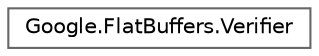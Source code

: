 digraph "Graphical Class Hierarchy"
{
 // LATEX_PDF_SIZE
  bgcolor="transparent";
  edge [fontname=Helvetica,fontsize=10,labelfontname=Helvetica,labelfontsize=10];
  node [fontname=Helvetica,fontsize=10,shape=box,height=0.2,width=0.4];
  rankdir="LR";
  Node0 [id="Node000000",label="Google.FlatBuffers.Verifier",height=0.2,width=0.4,color="grey40", fillcolor="white", style="filled",URL="$classGoogle_1_1FlatBuffers_1_1Verifier.html",tooltip="The Main Class of the FlatBuffer Verifier."];
}
